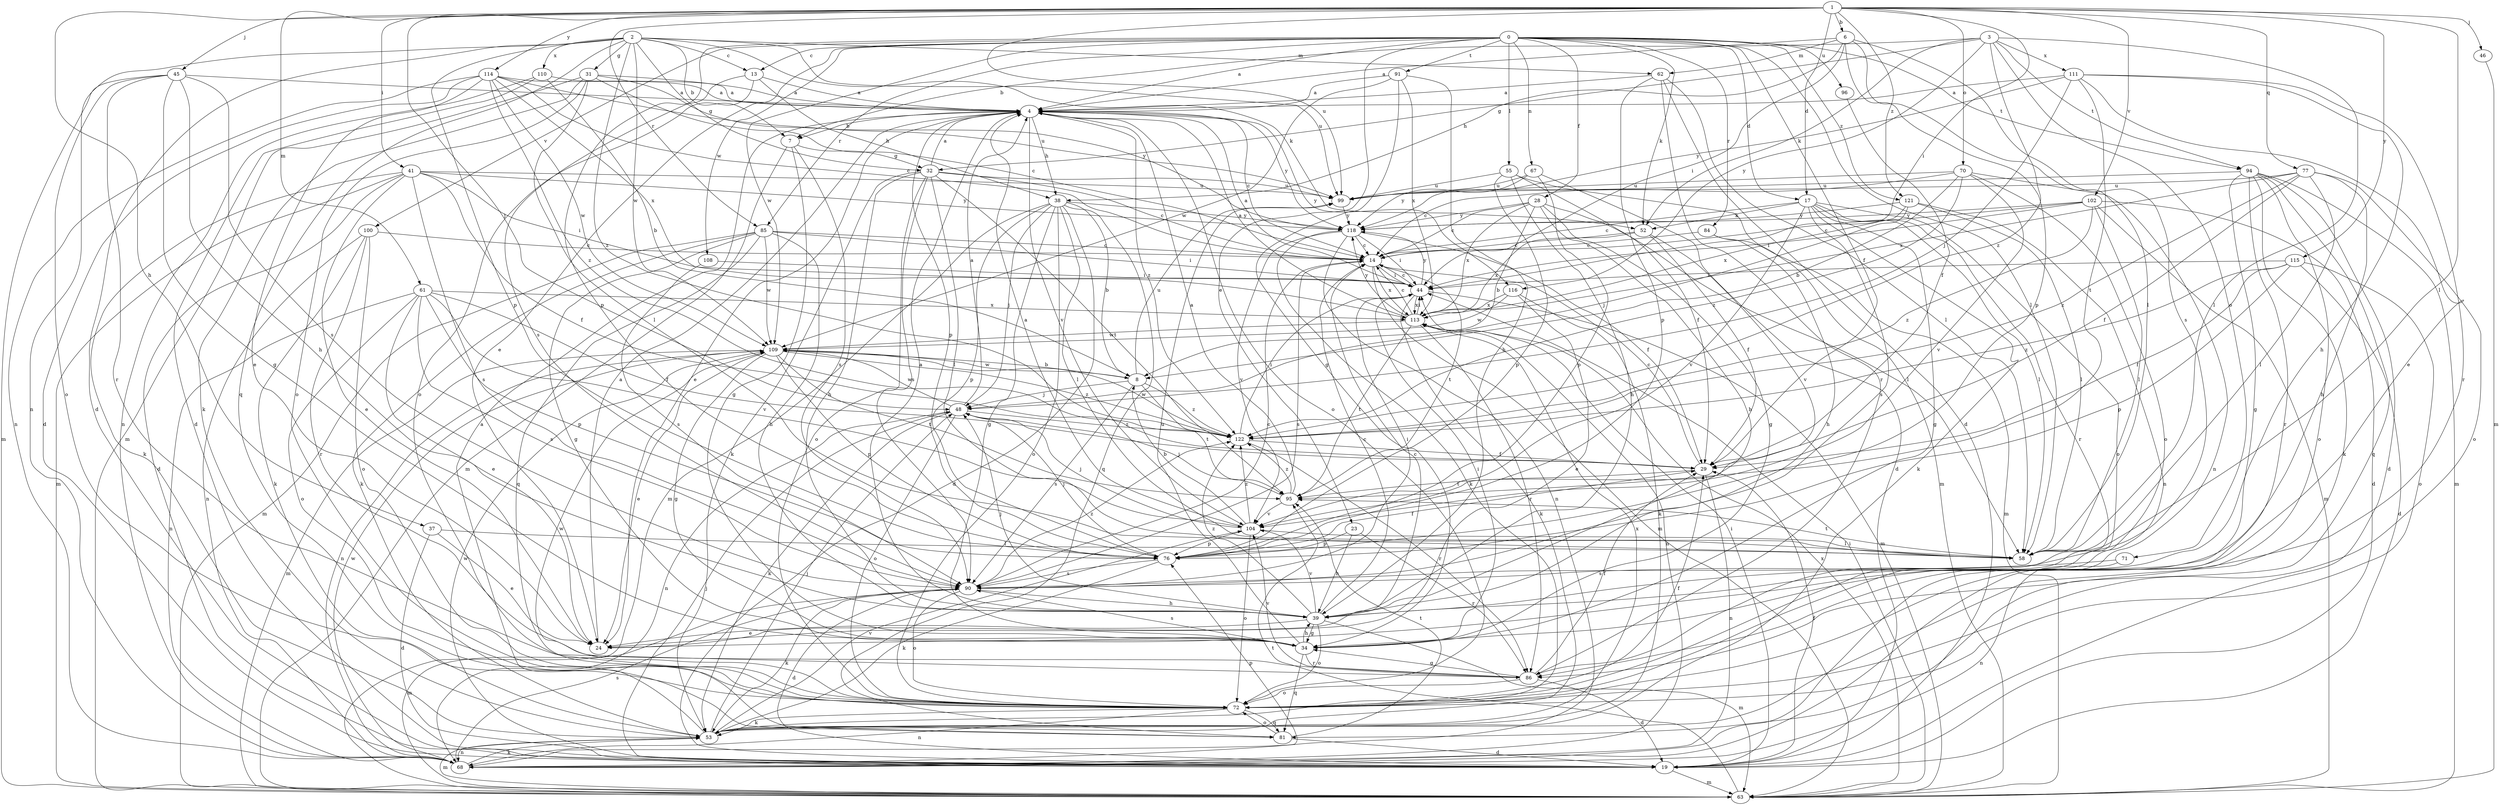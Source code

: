 strict digraph  {
0;
1;
2;
3;
4;
6;
7;
8;
13;
14;
17;
19;
23;
24;
28;
29;
31;
32;
34;
37;
38;
39;
41;
44;
45;
46;
48;
52;
53;
55;
58;
61;
62;
63;
67;
68;
70;
71;
72;
76;
77;
81;
84;
85;
86;
90;
91;
94;
95;
96;
99;
100;
102;
104;
108;
109;
110;
111;
113;
114;
115;
116;
118;
121;
122;
0 -> 4  [label=a];
0 -> 13  [label=c];
0 -> 17  [label=d];
0 -> 23  [label=e];
0 -> 24  [label=e];
0 -> 28  [label=f];
0 -> 29  [label=f];
0 -> 52  [label=k];
0 -> 55  [label=l];
0 -> 58  [label=l];
0 -> 67  [label=n];
0 -> 76  [label=p];
0 -> 84  [label=r];
0 -> 85  [label=r];
0 -> 91  [label=t];
0 -> 94  [label=t];
0 -> 96  [label=u];
0 -> 100  [label=v];
0 -> 108  [label=w];
0 -> 109  [label=w];
0 -> 121  [label=z];
1 -> 6  [label=b];
1 -> 17  [label=d];
1 -> 37  [label=h];
1 -> 41  [label=i];
1 -> 44  [label=i];
1 -> 45  [label=j];
1 -> 46  [label=j];
1 -> 48  [label=j];
1 -> 58  [label=l];
1 -> 61  [label=m];
1 -> 70  [label=o];
1 -> 77  [label=q];
1 -> 85  [label=r];
1 -> 99  [label=u];
1 -> 102  [label=v];
1 -> 114  [label=y];
1 -> 115  [label=y];
1 -> 121  [label=z];
2 -> 7  [label=b];
2 -> 13  [label=c];
2 -> 19  [label=d];
2 -> 31  [label=g];
2 -> 32  [label=g];
2 -> 52  [label=k];
2 -> 62  [label=m];
2 -> 68  [label=n];
2 -> 76  [label=p];
2 -> 81  [label=q];
2 -> 99  [label=u];
2 -> 109  [label=w];
2 -> 110  [label=x];
2 -> 122  [label=z];
3 -> 7  [label=b];
3 -> 32  [label=g];
3 -> 52  [label=k];
3 -> 58  [label=l];
3 -> 71  [label=o];
3 -> 94  [label=t];
3 -> 111  [label=x];
3 -> 116  [label=y];
3 -> 122  [label=z];
4 -> 7  [label=b];
4 -> 14  [label=c];
4 -> 24  [label=e];
4 -> 38  [label=h];
4 -> 72  [label=o];
4 -> 76  [label=p];
4 -> 104  [label=v];
4 -> 116  [label=y];
4 -> 118  [label=y];
4 -> 122  [label=z];
6 -> 4  [label=a];
6 -> 38  [label=h];
6 -> 44  [label=i];
6 -> 58  [label=l];
6 -> 62  [label=m];
6 -> 76  [label=p];
6 -> 90  [label=s];
7 -> 32  [label=g];
7 -> 34  [label=g];
7 -> 63  [label=m];
7 -> 90  [label=s];
8 -> 48  [label=j];
8 -> 90  [label=s];
8 -> 95  [label=t];
8 -> 99  [label=u];
8 -> 109  [label=w];
8 -> 122  [label=z];
13 -> 4  [label=a];
13 -> 38  [label=h];
13 -> 72  [label=o];
13 -> 90  [label=s];
14 -> 44  [label=i];
14 -> 63  [label=m];
14 -> 90  [label=s];
14 -> 95  [label=t];
14 -> 113  [label=x];
17 -> 14  [label=c];
17 -> 34  [label=g];
17 -> 52  [label=k];
17 -> 53  [label=k];
17 -> 58  [label=l];
17 -> 72  [label=o];
17 -> 86  [label=r];
17 -> 90  [label=s];
17 -> 104  [label=v];
19 -> 29  [label=f];
19 -> 44  [label=i];
19 -> 48  [label=j];
19 -> 63  [label=m];
19 -> 109  [label=w];
23 -> 39  [label=h];
23 -> 76  [label=p];
23 -> 86  [label=r];
24 -> 4  [label=a];
24 -> 14  [label=c];
28 -> 8  [label=b];
28 -> 14  [label=c];
28 -> 34  [label=g];
28 -> 39  [label=h];
28 -> 58  [label=l];
28 -> 113  [label=x];
28 -> 118  [label=y];
29 -> 14  [label=c];
29 -> 68  [label=n];
29 -> 95  [label=t];
31 -> 4  [label=a];
31 -> 14  [label=c];
31 -> 53  [label=k];
31 -> 58  [label=l];
31 -> 63  [label=m];
31 -> 72  [label=o];
31 -> 118  [label=y];
32 -> 4  [label=a];
32 -> 14  [label=c];
32 -> 39  [label=h];
32 -> 53  [label=k];
32 -> 58  [label=l];
32 -> 72  [label=o];
32 -> 90  [label=s];
32 -> 95  [label=t];
32 -> 99  [label=u];
34 -> 39  [label=h];
34 -> 44  [label=i];
34 -> 81  [label=q];
34 -> 86  [label=r];
34 -> 90  [label=s];
34 -> 99  [label=u];
37 -> 19  [label=d];
37 -> 24  [label=e];
37 -> 58  [label=l];
38 -> 8  [label=b];
38 -> 19  [label=d];
38 -> 34  [label=g];
38 -> 48  [label=j];
38 -> 58  [label=l];
38 -> 63  [label=m];
38 -> 72  [label=o];
38 -> 76  [label=p];
38 -> 81  [label=q];
38 -> 118  [label=y];
39 -> 4  [label=a];
39 -> 14  [label=c];
39 -> 24  [label=e];
39 -> 34  [label=g];
39 -> 48  [label=j];
39 -> 63  [label=m];
39 -> 72  [label=o];
39 -> 104  [label=v];
39 -> 122  [label=z];
41 -> 19  [label=d];
41 -> 24  [label=e];
41 -> 29  [label=f];
41 -> 44  [label=i];
41 -> 53  [label=k];
41 -> 63  [label=m];
41 -> 90  [label=s];
41 -> 99  [label=u];
41 -> 118  [label=y];
44 -> 4  [label=a];
44 -> 14  [label=c];
44 -> 53  [label=k];
44 -> 63  [label=m];
44 -> 113  [label=x];
44 -> 118  [label=y];
45 -> 4  [label=a];
45 -> 34  [label=g];
45 -> 39  [label=h];
45 -> 63  [label=m];
45 -> 72  [label=o];
45 -> 86  [label=r];
45 -> 90  [label=s];
46 -> 63  [label=m];
48 -> 4  [label=a];
48 -> 53  [label=k];
48 -> 68  [label=n];
48 -> 72  [label=o];
48 -> 109  [label=w];
48 -> 122  [label=z];
52 -> 14  [label=c];
52 -> 29  [label=f];
52 -> 104  [label=v];
52 -> 113  [label=x];
53 -> 4  [label=a];
53 -> 48  [label=j];
53 -> 63  [label=m];
53 -> 68  [label=n];
53 -> 104  [label=v];
53 -> 113  [label=x];
55 -> 29  [label=f];
55 -> 39  [label=h];
55 -> 63  [label=m];
55 -> 76  [label=p];
55 -> 99  [label=u];
58 -> 95  [label=t];
61 -> 24  [label=e];
61 -> 29  [label=f];
61 -> 68  [label=n];
61 -> 72  [label=o];
61 -> 76  [label=p];
61 -> 90  [label=s];
61 -> 104  [label=v];
61 -> 113  [label=x];
62 -> 4  [label=a];
62 -> 19  [label=d];
62 -> 58  [label=l];
62 -> 76  [label=p];
62 -> 86  [label=r];
63 -> 44  [label=i];
63 -> 95  [label=t];
63 -> 113  [label=x];
67 -> 19  [label=d];
67 -> 76  [label=p];
67 -> 99  [label=u];
67 -> 118  [label=y];
68 -> 53  [label=k];
68 -> 76  [label=p];
68 -> 90  [label=s];
68 -> 109  [label=w];
70 -> 8  [label=b];
70 -> 14  [label=c];
70 -> 68  [label=n];
70 -> 72  [label=o];
70 -> 99  [label=u];
70 -> 104  [label=v];
70 -> 122  [label=z];
71 -> 68  [label=n];
71 -> 90  [label=s];
72 -> 29  [label=f];
72 -> 53  [label=k];
72 -> 68  [label=n];
72 -> 81  [label=q];
72 -> 109  [label=w];
76 -> 29  [label=f];
76 -> 48  [label=j];
76 -> 53  [label=k];
76 -> 90  [label=s];
77 -> 29  [label=f];
77 -> 39  [label=h];
77 -> 58  [label=l];
77 -> 72  [label=o];
77 -> 99  [label=u];
77 -> 113  [label=x];
77 -> 122  [label=z];
81 -> 19  [label=d];
81 -> 72  [label=o];
81 -> 95  [label=t];
84 -> 14  [label=c];
84 -> 39  [label=h];
84 -> 63  [label=m];
85 -> 14  [label=c];
85 -> 34  [label=g];
85 -> 39  [label=h];
85 -> 44  [label=i];
85 -> 53  [label=k];
85 -> 63  [label=m];
85 -> 81  [label=q];
85 -> 109  [label=w];
86 -> 19  [label=d];
86 -> 29  [label=f];
86 -> 34  [label=g];
86 -> 72  [label=o];
86 -> 104  [label=v];
90 -> 14  [label=c];
90 -> 19  [label=d];
90 -> 39  [label=h];
90 -> 44  [label=i];
90 -> 53  [label=k];
90 -> 63  [label=m];
90 -> 72  [label=o];
90 -> 122  [label=z];
91 -> 4  [label=a];
91 -> 34  [label=g];
91 -> 39  [label=h];
91 -> 109  [label=w];
91 -> 113  [label=x];
94 -> 19  [label=d];
94 -> 34  [label=g];
94 -> 53  [label=k];
94 -> 63  [label=m];
94 -> 72  [label=o];
94 -> 81  [label=q];
94 -> 86  [label=r];
94 -> 99  [label=u];
95 -> 4  [label=a];
95 -> 48  [label=j];
95 -> 104  [label=v];
95 -> 122  [label=z];
96 -> 29  [label=f];
99 -> 118  [label=y];
100 -> 14  [label=c];
100 -> 53  [label=k];
100 -> 68  [label=n];
100 -> 72  [label=o];
100 -> 86  [label=r];
102 -> 14  [label=c];
102 -> 19  [label=d];
102 -> 44  [label=i];
102 -> 58  [label=l];
102 -> 63  [label=m];
102 -> 118  [label=y];
102 -> 122  [label=z];
104 -> 4  [label=a];
104 -> 8  [label=b];
104 -> 48  [label=j];
104 -> 58  [label=l];
104 -> 72  [label=o];
104 -> 76  [label=p];
104 -> 122  [label=z];
108 -> 44  [label=i];
108 -> 90  [label=s];
109 -> 8  [label=b];
109 -> 24  [label=e];
109 -> 34  [label=g];
109 -> 63  [label=m];
109 -> 68  [label=n];
109 -> 76  [label=p];
109 -> 95  [label=t];
109 -> 122  [label=z];
110 -> 4  [label=a];
110 -> 8  [label=b];
110 -> 19  [label=d];
110 -> 68  [label=n];
111 -> 4  [label=a];
111 -> 24  [label=e];
111 -> 39  [label=h];
111 -> 48  [label=j];
111 -> 86  [label=r];
111 -> 95  [label=t];
111 -> 118  [label=y];
113 -> 4  [label=a];
113 -> 14  [label=c];
113 -> 44  [label=i];
113 -> 68  [label=n];
113 -> 86  [label=r];
113 -> 95  [label=t];
113 -> 109  [label=w];
113 -> 118  [label=y];
114 -> 4  [label=a];
114 -> 14  [label=c];
114 -> 19  [label=d];
114 -> 24  [label=e];
114 -> 68  [label=n];
114 -> 99  [label=u];
114 -> 109  [label=w];
114 -> 113  [label=x];
114 -> 122  [label=z];
115 -> 19  [label=d];
115 -> 29  [label=f];
115 -> 44  [label=i];
115 -> 72  [label=o];
115 -> 76  [label=p];
115 -> 122  [label=z];
116 -> 24  [label=e];
116 -> 53  [label=k];
116 -> 109  [label=w];
116 -> 113  [label=x];
118 -> 14  [label=c];
118 -> 29  [label=f];
118 -> 44  [label=i];
118 -> 53  [label=k];
118 -> 68  [label=n];
118 -> 104  [label=v];
121 -> 48  [label=j];
121 -> 58  [label=l];
121 -> 68  [label=n];
121 -> 113  [label=x];
121 -> 118  [label=y];
122 -> 29  [label=f];
122 -> 44  [label=i];
122 -> 86  [label=r];
122 -> 109  [label=w];
}

